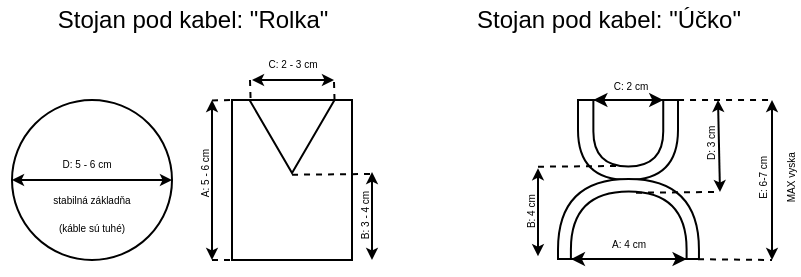 <mxfile version="14.1.2" type="github">
  <diagram id="Su2CQx85-kqoJEw9ctgg" name="Page-1">
    <mxGraphModel dx="440" dy="250" grid="1" gridSize="10" guides="1" tooltips="1" connect="1" arrows="1" fold="1" page="1" pageScale="1" pageWidth="1100" pageHeight="850" math="0" shadow="0">
      <root>
        <mxCell id="0" />
        <mxCell id="1" parent="0" />
        <mxCell id="Xc_Bv3yDCUbN4pcUxeXH-1" value="&lt;font style=&quot;font-size: 5px&quot;&gt;&lt;br&gt;&lt;br&gt;stabilná základňa&lt;br&gt;&lt;/font&gt;&lt;font style=&quot;font-size: 5px&quot;&gt;(káble sú tuhé)&lt;/font&gt;" style="ellipse;whiteSpace=wrap;html=1;aspect=fixed;" parent="1" vertex="1">
          <mxGeometry x="510" y="280" width="80" height="80" as="geometry" />
        </mxCell>
        <mxCell id="Xc_Bv3yDCUbN4pcUxeXH-2" value="" style="rounded=0;whiteSpace=wrap;html=1;" parent="1" vertex="1">
          <mxGeometry x="620" y="280" width="60" height="80" as="geometry" />
        </mxCell>
        <mxCell id="Xc_Bv3yDCUbN4pcUxeXH-3" value="" style="triangle;whiteSpace=wrap;html=1;rotation=90;" parent="1" vertex="1">
          <mxGeometry x="631.74" y="277.02" width="36.55" height="42.5" as="geometry" />
        </mxCell>
        <mxCell id="Xc_Bv3yDCUbN4pcUxeXH-4" value="" style="endArrow=none;dashed=1;html=1;exitX=1.022;exitY=0.5;exitDx=0;exitDy=0;exitPerimeter=0;" parent="1" source="Xc_Bv3yDCUbN4pcUxeXH-3" edge="1">
          <mxGeometry width="50" height="50" relative="1" as="geometry">
            <mxPoint x="580" y="350" as="sourcePoint" />
            <mxPoint x="690" y="317" as="targetPoint" />
          </mxGeometry>
        </mxCell>
        <mxCell id="Xc_Bv3yDCUbN4pcUxeXH-9" value="" style="endArrow=classic;startArrow=classic;html=1;endSize=3;startSize=3;" parent="1" edge="1">
          <mxGeometry width="50" height="50" relative="1" as="geometry">
            <mxPoint x="690" y="360" as="sourcePoint" />
            <mxPoint x="690" y="316" as="targetPoint" />
          </mxGeometry>
        </mxCell>
        <mxCell id="Xc_Bv3yDCUbN4pcUxeXH-10" value="&lt;font style=&quot;font-size: 5px&quot;&gt;B: 3 - 4 cm&lt;/font&gt;" style="edgeLabel;html=1;align=center;verticalAlign=middle;resizable=0;points=[];rotation=-90;labelBackgroundColor=none;" parent="Xc_Bv3yDCUbN4pcUxeXH-9" vertex="1" connectable="0">
          <mxGeometry x="0.144" relative="1" as="geometry">
            <mxPoint x="-6" y="3" as="offset" />
          </mxGeometry>
        </mxCell>
        <mxCell id="Xc_Bv3yDCUbN4pcUxeXH-11" value="" style="endArrow=none;dashed=1;html=1;exitX=1.022;exitY=0.5;exitDx=0;exitDy=0;exitPerimeter=0;" parent="1" edge="1">
          <mxGeometry width="50" height="50" relative="1" as="geometry">
            <mxPoint x="610.005" y="280.263" as="sourcePoint" />
            <mxPoint x="620" y="280" as="targetPoint" />
          </mxGeometry>
        </mxCell>
        <mxCell id="Xc_Bv3yDCUbN4pcUxeXH-12" value="" style="endArrow=classic;startArrow=classic;html=1;endSize=3;startSize=3;" parent="1" edge="1">
          <mxGeometry width="50" height="50" relative="1" as="geometry">
            <mxPoint x="610" y="360" as="sourcePoint" />
            <mxPoint x="610" y="280" as="targetPoint" />
          </mxGeometry>
        </mxCell>
        <mxCell id="Xc_Bv3yDCUbN4pcUxeXH-13" value="&lt;font style=&quot;font-size: 5px&quot;&gt;A: 5 - 6 cm&lt;/font&gt;" style="edgeLabel;html=1;align=center;verticalAlign=middle;resizable=0;points=[];rotation=-90;labelBackgroundColor=none;" parent="Xc_Bv3yDCUbN4pcUxeXH-12" vertex="1" connectable="0">
          <mxGeometry x="0.144" relative="1" as="geometry">
            <mxPoint x="-6" y="3" as="offset" />
          </mxGeometry>
        </mxCell>
        <mxCell id="Xc_Bv3yDCUbN4pcUxeXH-15" value="" style="endArrow=none;dashed=1;html=1;entryX=0.015;entryY=0.987;entryDx=0;entryDy=0;entryPerimeter=0;" parent="1" target="Xc_Bv3yDCUbN4pcUxeXH-3" edge="1">
          <mxGeometry width="50" height="50" relative="1" as="geometry">
            <mxPoint x="629" y="270" as="sourcePoint" />
            <mxPoint x="650" y="300" as="targetPoint" />
          </mxGeometry>
        </mxCell>
        <mxCell id="Xc_Bv3yDCUbN4pcUxeXH-16" value="" style="endArrow=none;dashed=1;html=1;entryX=0.015;entryY=0.987;entryDx=0;entryDy=0;entryPerimeter=0;" parent="1" edge="1">
          <mxGeometry width="50" height="50" relative="1" as="geometry">
            <mxPoint x="671.0" y="271" as="sourcePoint" />
            <mxPoint x="671.317" y="281.543" as="targetPoint" />
          </mxGeometry>
        </mxCell>
        <mxCell id="Xc_Bv3yDCUbN4pcUxeXH-17" value="" style="endArrow=classic;startArrow=classic;html=1;endSize=3;startSize=3;" parent="1" edge="1">
          <mxGeometry width="50" height="50" relative="1" as="geometry">
            <mxPoint x="671" y="270" as="sourcePoint" />
            <mxPoint x="630" y="270" as="targetPoint" />
          </mxGeometry>
        </mxCell>
        <mxCell id="Xc_Bv3yDCUbN4pcUxeXH-18" value="&lt;font style=&quot;font-size: 5px&quot;&gt;C: 2 - 3 cm&lt;/font&gt;" style="edgeLabel;html=1;align=center;verticalAlign=middle;resizable=0;points=[];rotation=0;labelBackgroundColor=none;" parent="Xc_Bv3yDCUbN4pcUxeXH-17" vertex="1" connectable="0">
          <mxGeometry x="0.144" relative="1" as="geometry">
            <mxPoint x="2.46" y="-10" as="offset" />
          </mxGeometry>
        </mxCell>
        <mxCell id="Xc_Bv3yDCUbN4pcUxeXH-19" value="Stojan pod kabel: &quot;Rolka&quot;" style="text;html=1;resizable=0;autosize=1;align=center;verticalAlign=middle;points=[];fillColor=none;strokeColor=none;rounded=0;labelBackgroundColor=none;" parent="1" vertex="1">
          <mxGeometry x="525" y="230" width="150" height="20" as="geometry" />
        </mxCell>
        <mxCell id="Xc_Bv3yDCUbN4pcUxeXH-20" value="" style="endArrow=classic;startArrow=classic;html=1;endSize=3;startSize=3;entryX=0;entryY=0.5;entryDx=0;entryDy=0;exitX=1;exitY=0.5;exitDx=0;exitDy=0;" parent="1" source="Xc_Bv3yDCUbN4pcUxeXH-1" target="Xc_Bv3yDCUbN4pcUxeXH-1" edge="1">
          <mxGeometry width="50" height="50" relative="1" as="geometry">
            <mxPoint x="570.5" y="319.88" as="sourcePoint" />
            <mxPoint x="529.5" y="319.88" as="targetPoint" />
          </mxGeometry>
        </mxCell>
        <mxCell id="Xc_Bv3yDCUbN4pcUxeXH-21" value="&lt;font style=&quot;font-size: 5px&quot;&gt;D: 5 - 6 cm&lt;/font&gt;" style="edgeLabel;html=1;align=center;verticalAlign=middle;resizable=0;points=[];rotation=0;labelBackgroundColor=none;" parent="Xc_Bv3yDCUbN4pcUxeXH-20" vertex="1" connectable="0">
          <mxGeometry x="0.144" relative="1" as="geometry">
            <mxPoint x="2.46" y="-10" as="offset" />
          </mxGeometry>
        </mxCell>
        <mxCell id="HOKes4aEupT3y53DSmjN-1" value="" style="shape=delay;whiteSpace=wrap;html=1;rotation=90;" vertex="1" parent="1">
          <mxGeometry x="798" y="275" width="40" height="50" as="geometry" />
        </mxCell>
        <mxCell id="HOKes4aEupT3y53DSmjN-2" value="" style="shape=delay;whiteSpace=wrap;html=1;rotation=-90;" vertex="1" parent="1">
          <mxGeometry x="798.24" y="304.28" width="40" height="70.48" as="geometry" />
        </mxCell>
        <mxCell id="HOKes4aEupT3y53DSmjN-3" value="" style="shape=delay;whiteSpace=wrap;html=1;rotation=90;" vertex="1" parent="1">
          <mxGeometry x="801.54" y="279.15" width="33.23" height="34.94" as="geometry" />
        </mxCell>
        <mxCell id="HOKes4aEupT3y53DSmjN-4" value="" style="shape=delay;whiteSpace=wrap;html=1;rotation=-90;" vertex="1" parent="1">
          <mxGeometry x="801.52" y="313.73" width="33.71" height="57.85" as="geometry" />
        </mxCell>
        <mxCell id="HOKes4aEupT3y53DSmjN-5" value="" style="endArrow=classic;startArrow=classic;html=1;entryX=0;entryY=1;entryDx=0;entryDy=0;exitX=0;exitY=0;exitDx=0;exitDy=0;endSize=4;startSize=4;" edge="1" parent="1" source="HOKes4aEupT3y53DSmjN-4" target="HOKes4aEupT3y53DSmjN-4">
          <mxGeometry width="50" height="50" relative="1" as="geometry">
            <mxPoint x="743" y="340" as="sourcePoint" />
            <mxPoint x="793" y="290" as="targetPoint" />
          </mxGeometry>
        </mxCell>
        <mxCell id="HOKes4aEupT3y53DSmjN-6" value="&lt;font style=&quot;font-size: 5px&quot;&gt;A: 4 cm&lt;/font&gt;" style="edgeLabel;html=1;align=center;verticalAlign=middle;resizable=0;points=[];" vertex="1" connectable="0" parent="HOKes4aEupT3y53DSmjN-5">
          <mxGeometry x="-0.067" y="1" relative="1" as="geometry">
            <mxPoint x="1.3" y="-8.51" as="offset" />
          </mxGeometry>
        </mxCell>
        <mxCell id="HOKes4aEupT3y53DSmjN-7" value="" style="endArrow=classic;startArrow=classic;html=1;exitX=0;exitY=1;exitDx=0;exitDy=0;endSize=4;startSize=4;entryX=0;entryY=0;entryDx=0;entryDy=0;" edge="1" parent="1" source="HOKes4aEupT3y53DSmjN-3" target="HOKes4aEupT3y53DSmjN-3">
          <mxGeometry width="50" height="50" relative="1" as="geometry">
            <mxPoint x="801.54" y="275" as="sourcePoint" />
            <mxPoint x="833" y="270" as="targetPoint" />
          </mxGeometry>
        </mxCell>
        <mxCell id="HOKes4aEupT3y53DSmjN-8" value="&lt;font style=&quot;font-size: 5px&quot;&gt;C: 2 cm&lt;/font&gt;" style="edgeLabel;html=1;align=center;verticalAlign=middle;resizable=0;points=[];" vertex="1" connectable="0" parent="HOKes4aEupT3y53DSmjN-7">
          <mxGeometry x="-0.067" y="1" relative="1" as="geometry">
            <mxPoint x="1.3" y="-8.51" as="offset" />
          </mxGeometry>
        </mxCell>
        <mxCell id="HOKes4aEupT3y53DSmjN-9" value="" style="endArrow=none;dashed=1;html=1;exitX=1.022;exitY=0.5;exitDx=0;exitDy=0;exitPerimeter=0;" edge="1" parent="1">
          <mxGeometry width="50" height="50" relative="1" as="geometry">
            <mxPoint x="772.995" y="313.349" as="sourcePoint" />
            <mxPoint x="812.98" y="313" as="targetPoint" />
          </mxGeometry>
        </mxCell>
        <mxCell id="HOKes4aEupT3y53DSmjN-10" value="" style="endArrow=classic;startArrow=classic;html=1;endSize=3;startSize=3;" edge="1" parent="1">
          <mxGeometry width="50" height="50" relative="1" as="geometry">
            <mxPoint x="773" y="358.09" as="sourcePoint" />
            <mxPoint x="773" y="314.09" as="targetPoint" />
          </mxGeometry>
        </mxCell>
        <mxCell id="HOKes4aEupT3y53DSmjN-11" value="&lt;font style=&quot;font-size: 5px&quot;&gt;B: 4 cm&lt;/font&gt;" style="edgeLabel;html=1;align=center;verticalAlign=middle;resizable=0;points=[];rotation=-90;labelBackgroundColor=none;" vertex="1" connectable="0" parent="HOKes4aEupT3y53DSmjN-10">
          <mxGeometry x="0.144" relative="1" as="geometry">
            <mxPoint x="-6" y="3" as="offset" />
          </mxGeometry>
        </mxCell>
        <mxCell id="HOKes4aEupT3y53DSmjN-15" value="" style="endArrow=classic;startArrow=classic;html=1;endSize=3;startSize=3;" edge="1" parent="1">
          <mxGeometry width="50" height="50" relative="1" as="geometry">
            <mxPoint x="864" y="326" as="sourcePoint" />
            <mxPoint x="863" y="280.0" as="targetPoint" />
          </mxGeometry>
        </mxCell>
        <mxCell id="HOKes4aEupT3y53DSmjN-16" value="&lt;font style=&quot;font-size: 5px&quot;&gt;D: 3 cm&lt;/font&gt;" style="edgeLabel;html=1;align=center;verticalAlign=middle;resizable=0;points=[];rotation=-90;labelBackgroundColor=none;" vertex="1" connectable="0" parent="HOKes4aEupT3y53DSmjN-15">
          <mxGeometry x="0.144" relative="1" as="geometry">
            <mxPoint x="-6" y="3" as="offset" />
          </mxGeometry>
        </mxCell>
        <mxCell id="HOKes4aEupT3y53DSmjN-17" value="" style="endArrow=none;dashed=1;html=1;exitX=1.022;exitY=0.5;exitDx=0;exitDy=0;exitPerimeter=0;" edge="1" parent="1">
          <mxGeometry width="50" height="50" relative="1" as="geometry">
            <mxPoint x="821.995" y="326.349" as="sourcePoint" />
            <mxPoint x="861.98" y="326.0" as="targetPoint" />
          </mxGeometry>
        </mxCell>
        <mxCell id="HOKes4aEupT3y53DSmjN-18" value="Stojan pod kabel: &quot;Účko&quot;" style="text;html=1;resizable=0;autosize=1;align=center;verticalAlign=middle;points=[];fillColor=none;strokeColor=none;rounded=0;labelBackgroundColor=none;" vertex="1" parent="1">
          <mxGeometry x="733" y="230" width="150" height="20" as="geometry" />
        </mxCell>
        <mxCell id="HOKes4aEupT3y53DSmjN-19" value="" style="endArrow=none;dashed=1;html=1;exitX=1.022;exitY=0.5;exitDx=0;exitDy=0;exitPerimeter=0;" edge="1" parent="1">
          <mxGeometry width="50" height="50" relative="1" as="geometry">
            <mxPoint x="843.015" y="279.949" as="sourcePoint" />
            <mxPoint x="890" y="280" as="targetPoint" />
          </mxGeometry>
        </mxCell>
        <mxCell id="HOKes4aEupT3y53DSmjN-20" value="" style="endArrow=none;dashed=1;html=1;exitX=1.022;exitY=0.5;exitDx=0;exitDy=0;exitPerimeter=0;" edge="1" parent="1">
          <mxGeometry width="50" height="50" relative="1" as="geometry">
            <mxPoint x="853.015" y="359.599" as="sourcePoint" />
            <mxPoint x="890" y="360" as="targetPoint" />
          </mxGeometry>
        </mxCell>
        <mxCell id="HOKes4aEupT3y53DSmjN-21" value="" style="endArrow=classic;startArrow=classic;html=1;endSize=3;startSize=3;" edge="1" parent="1">
          <mxGeometry width="50" height="50" relative="1" as="geometry">
            <mxPoint x="890" y="360" as="sourcePoint" />
            <mxPoint x="890" y="280" as="targetPoint" />
          </mxGeometry>
        </mxCell>
        <mxCell id="HOKes4aEupT3y53DSmjN-22" value="&lt;font style=&quot;font-size: 5px&quot;&gt;E: 6-7 cm&lt;br&gt;MAX vyska&lt;br&gt;&lt;/font&gt;" style="edgeLabel;html=1;align=center;verticalAlign=middle;resizable=0;points=[];rotation=-90;labelBackgroundColor=none;" vertex="1" connectable="0" parent="HOKes4aEupT3y53DSmjN-21">
          <mxGeometry x="0.144" relative="1" as="geometry">
            <mxPoint y="5.12" as="offset" />
          </mxGeometry>
        </mxCell>
        <mxCell id="HOKes4aEupT3y53DSmjN-23" value="" style="endArrow=none;dashed=1;html=1;entryX=0;entryY=1;entryDx=0;entryDy=0;" edge="1" parent="1" target="Xc_Bv3yDCUbN4pcUxeXH-2">
          <mxGeometry width="50" height="50" relative="1" as="geometry">
            <mxPoint x="610" y="360" as="sourcePoint" />
            <mxPoint x="630" y="290" as="targetPoint" />
          </mxGeometry>
        </mxCell>
      </root>
    </mxGraphModel>
  </diagram>
</mxfile>
